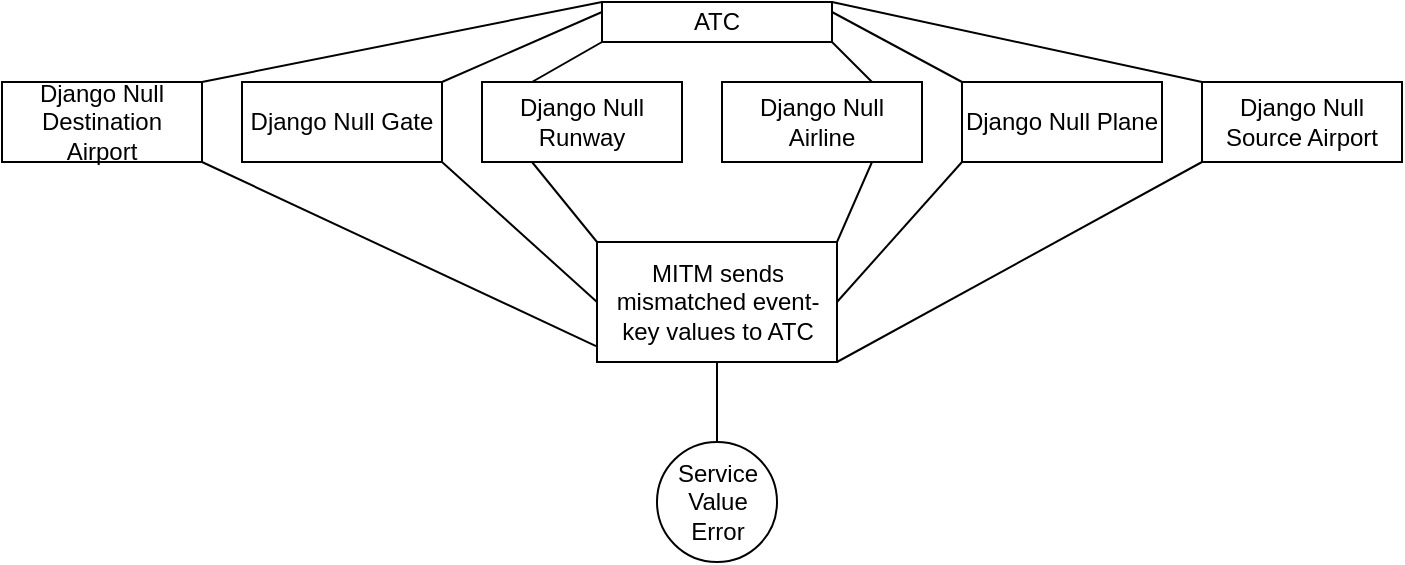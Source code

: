 <mxfile version="13.9.7" type="device"><diagram id="hTkEjnlqmtUhZrV5CyUP" name="Page-1"><mxGraphModel dx="868" dy="426" grid="1" gridSize="10" guides="1" tooltips="1" connect="1" arrows="1" fold="1" page="1" pageScale="1" pageWidth="850" pageHeight="1100" math="0" shadow="0"><root><mxCell id="0"/><mxCell id="1" parent="0"/><mxCell id="3mDnD_ke5RxLaa8PccLp-1" value="ATC" style="rounded=0;whiteSpace=wrap;html=1;" vertex="1" parent="1"><mxGeometry x="340" y="40" width="115" height="20" as="geometry"/></mxCell><mxCell id="3mDnD_ke5RxLaa8PccLp-36" style="edgeStyle=none;rounded=0;orthogonalLoop=1;jettySize=auto;html=1;exitX=1;exitY=0;exitDx=0;exitDy=0;entryX=0;entryY=0;entryDx=0;entryDy=0;endArrow=none;endFill=0;" edge="1" parent="1" source="3mDnD_ke5RxLaa8PccLp-30" target="3mDnD_ke5RxLaa8PccLp-1"><mxGeometry relative="1" as="geometry"/></mxCell><mxCell id="3mDnD_ke5RxLaa8PccLp-43" style="edgeStyle=none;rounded=0;orthogonalLoop=1;jettySize=auto;html=1;exitX=1;exitY=1;exitDx=0;exitDy=0;entryX=-0.004;entryY=0.867;entryDx=0;entryDy=0;entryPerimeter=0;endArrow=none;endFill=0;" edge="1" parent="1" source="3mDnD_ke5RxLaa8PccLp-30" target="3mDnD_ke5RxLaa8PccLp-42"><mxGeometry relative="1" as="geometry"/></mxCell><mxCell id="3mDnD_ke5RxLaa8PccLp-30" value="Django Null Destination Airport" style="rounded=0;whiteSpace=wrap;html=1;" vertex="1" parent="1"><mxGeometry x="40" y="80" width="100" height="40" as="geometry"/></mxCell><mxCell id="3mDnD_ke5RxLaa8PccLp-37" style="edgeStyle=none;rounded=0;orthogonalLoop=1;jettySize=auto;html=1;exitX=1;exitY=0;exitDx=0;exitDy=0;entryX=0;entryY=0.25;entryDx=0;entryDy=0;endArrow=none;endFill=0;" edge="1" parent="1" source="3mDnD_ke5RxLaa8PccLp-31" target="3mDnD_ke5RxLaa8PccLp-1"><mxGeometry relative="1" as="geometry"/></mxCell><mxCell id="3mDnD_ke5RxLaa8PccLp-44" style="edgeStyle=none;rounded=0;orthogonalLoop=1;jettySize=auto;html=1;exitX=1;exitY=1;exitDx=0;exitDy=0;entryX=0;entryY=0.5;entryDx=0;entryDy=0;endArrow=none;endFill=0;" edge="1" parent="1" source="3mDnD_ke5RxLaa8PccLp-31" target="3mDnD_ke5RxLaa8PccLp-42"><mxGeometry relative="1" as="geometry"/></mxCell><mxCell id="3mDnD_ke5RxLaa8PccLp-31" value="Django Null Gate" style="rounded=0;whiteSpace=wrap;html=1;" vertex="1" parent="1"><mxGeometry x="160" y="80" width="100" height="40" as="geometry"/></mxCell><mxCell id="3mDnD_ke5RxLaa8PccLp-38" style="edgeStyle=none;rounded=0;orthogonalLoop=1;jettySize=auto;html=1;exitX=0.25;exitY=0;exitDx=0;exitDy=0;entryX=0;entryY=1;entryDx=0;entryDy=0;endArrow=none;endFill=0;" edge="1" parent="1" source="3mDnD_ke5RxLaa8PccLp-32" target="3mDnD_ke5RxLaa8PccLp-1"><mxGeometry relative="1" as="geometry"/></mxCell><mxCell id="3mDnD_ke5RxLaa8PccLp-45" style="edgeStyle=none;rounded=0;orthogonalLoop=1;jettySize=auto;html=1;exitX=0.25;exitY=1;exitDx=0;exitDy=0;entryX=0;entryY=0;entryDx=0;entryDy=0;endArrow=none;endFill=0;" edge="1" parent="1" source="3mDnD_ke5RxLaa8PccLp-32" target="3mDnD_ke5RxLaa8PccLp-42"><mxGeometry relative="1" as="geometry"/></mxCell><mxCell id="3mDnD_ke5RxLaa8PccLp-32" value="Django Null Runway" style="rounded=0;whiteSpace=wrap;html=1;" vertex="1" parent="1"><mxGeometry x="280" y="80" width="100" height="40" as="geometry"/></mxCell><mxCell id="3mDnD_ke5RxLaa8PccLp-39" style="edgeStyle=none;rounded=0;orthogonalLoop=1;jettySize=auto;html=1;exitX=0.75;exitY=0;exitDx=0;exitDy=0;entryX=1;entryY=1;entryDx=0;entryDy=0;endArrow=none;endFill=0;" edge="1" parent="1" source="3mDnD_ke5RxLaa8PccLp-33" target="3mDnD_ke5RxLaa8PccLp-1"><mxGeometry relative="1" as="geometry"/></mxCell><mxCell id="3mDnD_ke5RxLaa8PccLp-46" style="edgeStyle=none;rounded=0;orthogonalLoop=1;jettySize=auto;html=1;exitX=0.75;exitY=1;exitDx=0;exitDy=0;entryX=1;entryY=0;entryDx=0;entryDy=0;endArrow=none;endFill=0;" edge="1" parent="1" source="3mDnD_ke5RxLaa8PccLp-33" target="3mDnD_ke5RxLaa8PccLp-42"><mxGeometry relative="1" as="geometry"/></mxCell><mxCell id="3mDnD_ke5RxLaa8PccLp-33" value="Django Null Airline" style="rounded=0;whiteSpace=wrap;html=1;" vertex="1" parent="1"><mxGeometry x="400" y="80" width="100" height="40" as="geometry"/></mxCell><mxCell id="3mDnD_ke5RxLaa8PccLp-40" style="edgeStyle=none;rounded=0;orthogonalLoop=1;jettySize=auto;html=1;exitX=0;exitY=0;exitDx=0;exitDy=0;entryX=1;entryY=0.25;entryDx=0;entryDy=0;endArrow=none;endFill=0;" edge="1" parent="1" source="3mDnD_ke5RxLaa8PccLp-34" target="3mDnD_ke5RxLaa8PccLp-1"><mxGeometry relative="1" as="geometry"/></mxCell><mxCell id="3mDnD_ke5RxLaa8PccLp-47" style="edgeStyle=none;rounded=0;orthogonalLoop=1;jettySize=auto;html=1;exitX=0;exitY=1;exitDx=0;exitDy=0;entryX=1;entryY=0.5;entryDx=0;entryDy=0;endArrow=none;endFill=0;" edge="1" parent="1" source="3mDnD_ke5RxLaa8PccLp-34" target="3mDnD_ke5RxLaa8PccLp-42"><mxGeometry relative="1" as="geometry"/></mxCell><mxCell id="3mDnD_ke5RxLaa8PccLp-34" value="Django Null Plane" style="rounded=0;whiteSpace=wrap;html=1;" vertex="1" parent="1"><mxGeometry x="520" y="80" width="100" height="40" as="geometry"/></mxCell><mxCell id="3mDnD_ke5RxLaa8PccLp-41" style="edgeStyle=none;rounded=0;orthogonalLoop=1;jettySize=auto;html=1;exitX=0;exitY=0;exitDx=0;exitDy=0;entryX=1;entryY=0;entryDx=0;entryDy=0;endArrow=none;endFill=0;" edge="1" parent="1" source="3mDnD_ke5RxLaa8PccLp-35" target="3mDnD_ke5RxLaa8PccLp-1"><mxGeometry relative="1" as="geometry"/></mxCell><mxCell id="3mDnD_ke5RxLaa8PccLp-48" style="edgeStyle=none;rounded=0;orthogonalLoop=1;jettySize=auto;html=1;exitX=0;exitY=1;exitDx=0;exitDy=0;entryX=1;entryY=1;entryDx=0;entryDy=0;endArrow=none;endFill=0;" edge="1" parent="1" source="3mDnD_ke5RxLaa8PccLp-35" target="3mDnD_ke5RxLaa8PccLp-42"><mxGeometry relative="1" as="geometry"/></mxCell><mxCell id="3mDnD_ke5RxLaa8PccLp-35" value="Django Null Source Airport" style="rounded=0;whiteSpace=wrap;html=1;" vertex="1" parent="1"><mxGeometry x="640" y="80" width="100" height="40" as="geometry"/></mxCell><mxCell id="3mDnD_ke5RxLaa8PccLp-50" style="edgeStyle=none;rounded=0;orthogonalLoop=1;jettySize=auto;html=1;exitX=0.5;exitY=1;exitDx=0;exitDy=0;entryX=0.5;entryY=0;entryDx=0;entryDy=0;endArrow=none;endFill=0;" edge="1" parent="1" source="3mDnD_ke5RxLaa8PccLp-42" target="3mDnD_ke5RxLaa8PccLp-49"><mxGeometry relative="1" as="geometry"/></mxCell><mxCell id="3mDnD_ke5RxLaa8PccLp-42" value="MITM sends mismatched event-key values to ATC" style="rounded=0;whiteSpace=wrap;html=1;" vertex="1" parent="1"><mxGeometry x="337.5" y="160" width="120" height="60" as="geometry"/></mxCell><mxCell id="3mDnD_ke5RxLaa8PccLp-49" value="Service Value Error" style="ellipse;whiteSpace=wrap;html=1;aspect=fixed;" vertex="1" parent="1"><mxGeometry x="367.5" y="260" width="60" height="60" as="geometry"/></mxCell></root></mxGraphModel></diagram></mxfile>